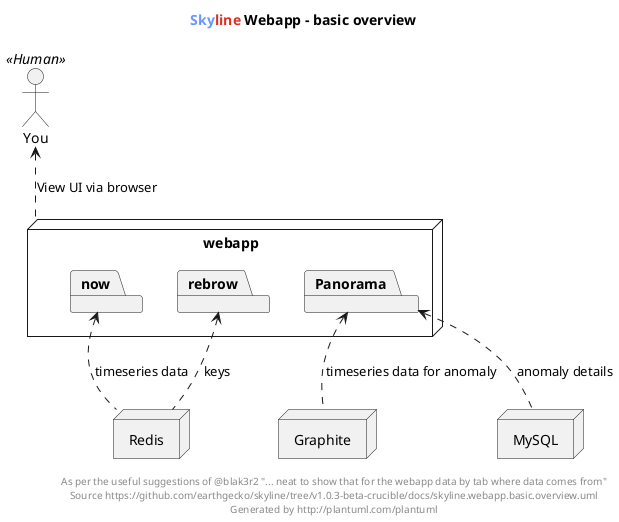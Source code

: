 # The source uml for skyline.webapp.basic.overview.png as generated by PlantUML
@startuml
title <font color=#6698FF>Sky</font><font color=#dd3023>line</font> Webapp - basic overview

actor You << Human >>

node "Graphite"

node "Redis"

node "MySQL"

node "webapp" {
  package "now" as now
  package "Panorama" as Panorama
  package "rebrow" as rebrow
  now <.. Redis : timeseries data
  Panorama <.. MySQL : anomaly details
  Panorama <.. Graphite : timeseries data for anomaly
  rebrow <.. Redis : keys
}

You <.. webapp : View UI via browser

right footer As per the useful suggestions of @blak3r2 "... neat to show that for the webapp data by tab where data comes from"\nSource https://github.com/earthgecko/skyline/tree/v1.0.3-beta-crucible/docs/skyline.webapp.basic.overview.uml\nGenerated by http://plantuml.com/plantuml

@enduml
